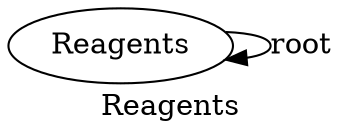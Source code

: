digraph "Reagents" {
label="Reagents";
Reagents1 [style=filled, fillcolor=white, label=Reagents];
Reagents1 -> Reagents1  [label=root];
}
